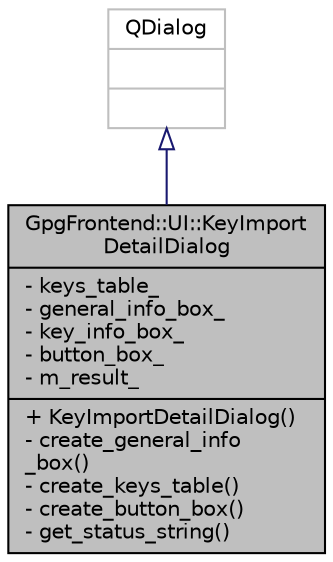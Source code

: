 digraph "GpgFrontend::UI::KeyImportDetailDialog"
{
 // INTERACTIVE_SVG=YES
 // LATEX_PDF_SIZE
  edge [fontname="Helvetica",fontsize="10",labelfontname="Helvetica",labelfontsize="10"];
  node [fontname="Helvetica",fontsize="10",shape=record];
  Node1 [label="{GpgFrontend::UI::KeyImport\lDetailDialog\n|- keys_table_\l- general_info_box_\l- key_info_box_\l- button_box_\l- m_result_\l|+ KeyImportDetailDialog()\l- create_general_info\l_box()\l- create_keys_table()\l- create_button_box()\l- get_status_string()\l}",height=0.2,width=0.4,color="black", fillcolor="grey75", style="filled", fontcolor="black",tooltip=" "];
  Node2 -> Node1 [dir="back",color="midnightblue",fontsize="10",style="solid",arrowtail="onormal",fontname="Helvetica"];
  Node2 [label="{QDialog\n||}",height=0.2,width=0.4,color="grey75", fillcolor="white", style="filled",tooltip=" "];
}
